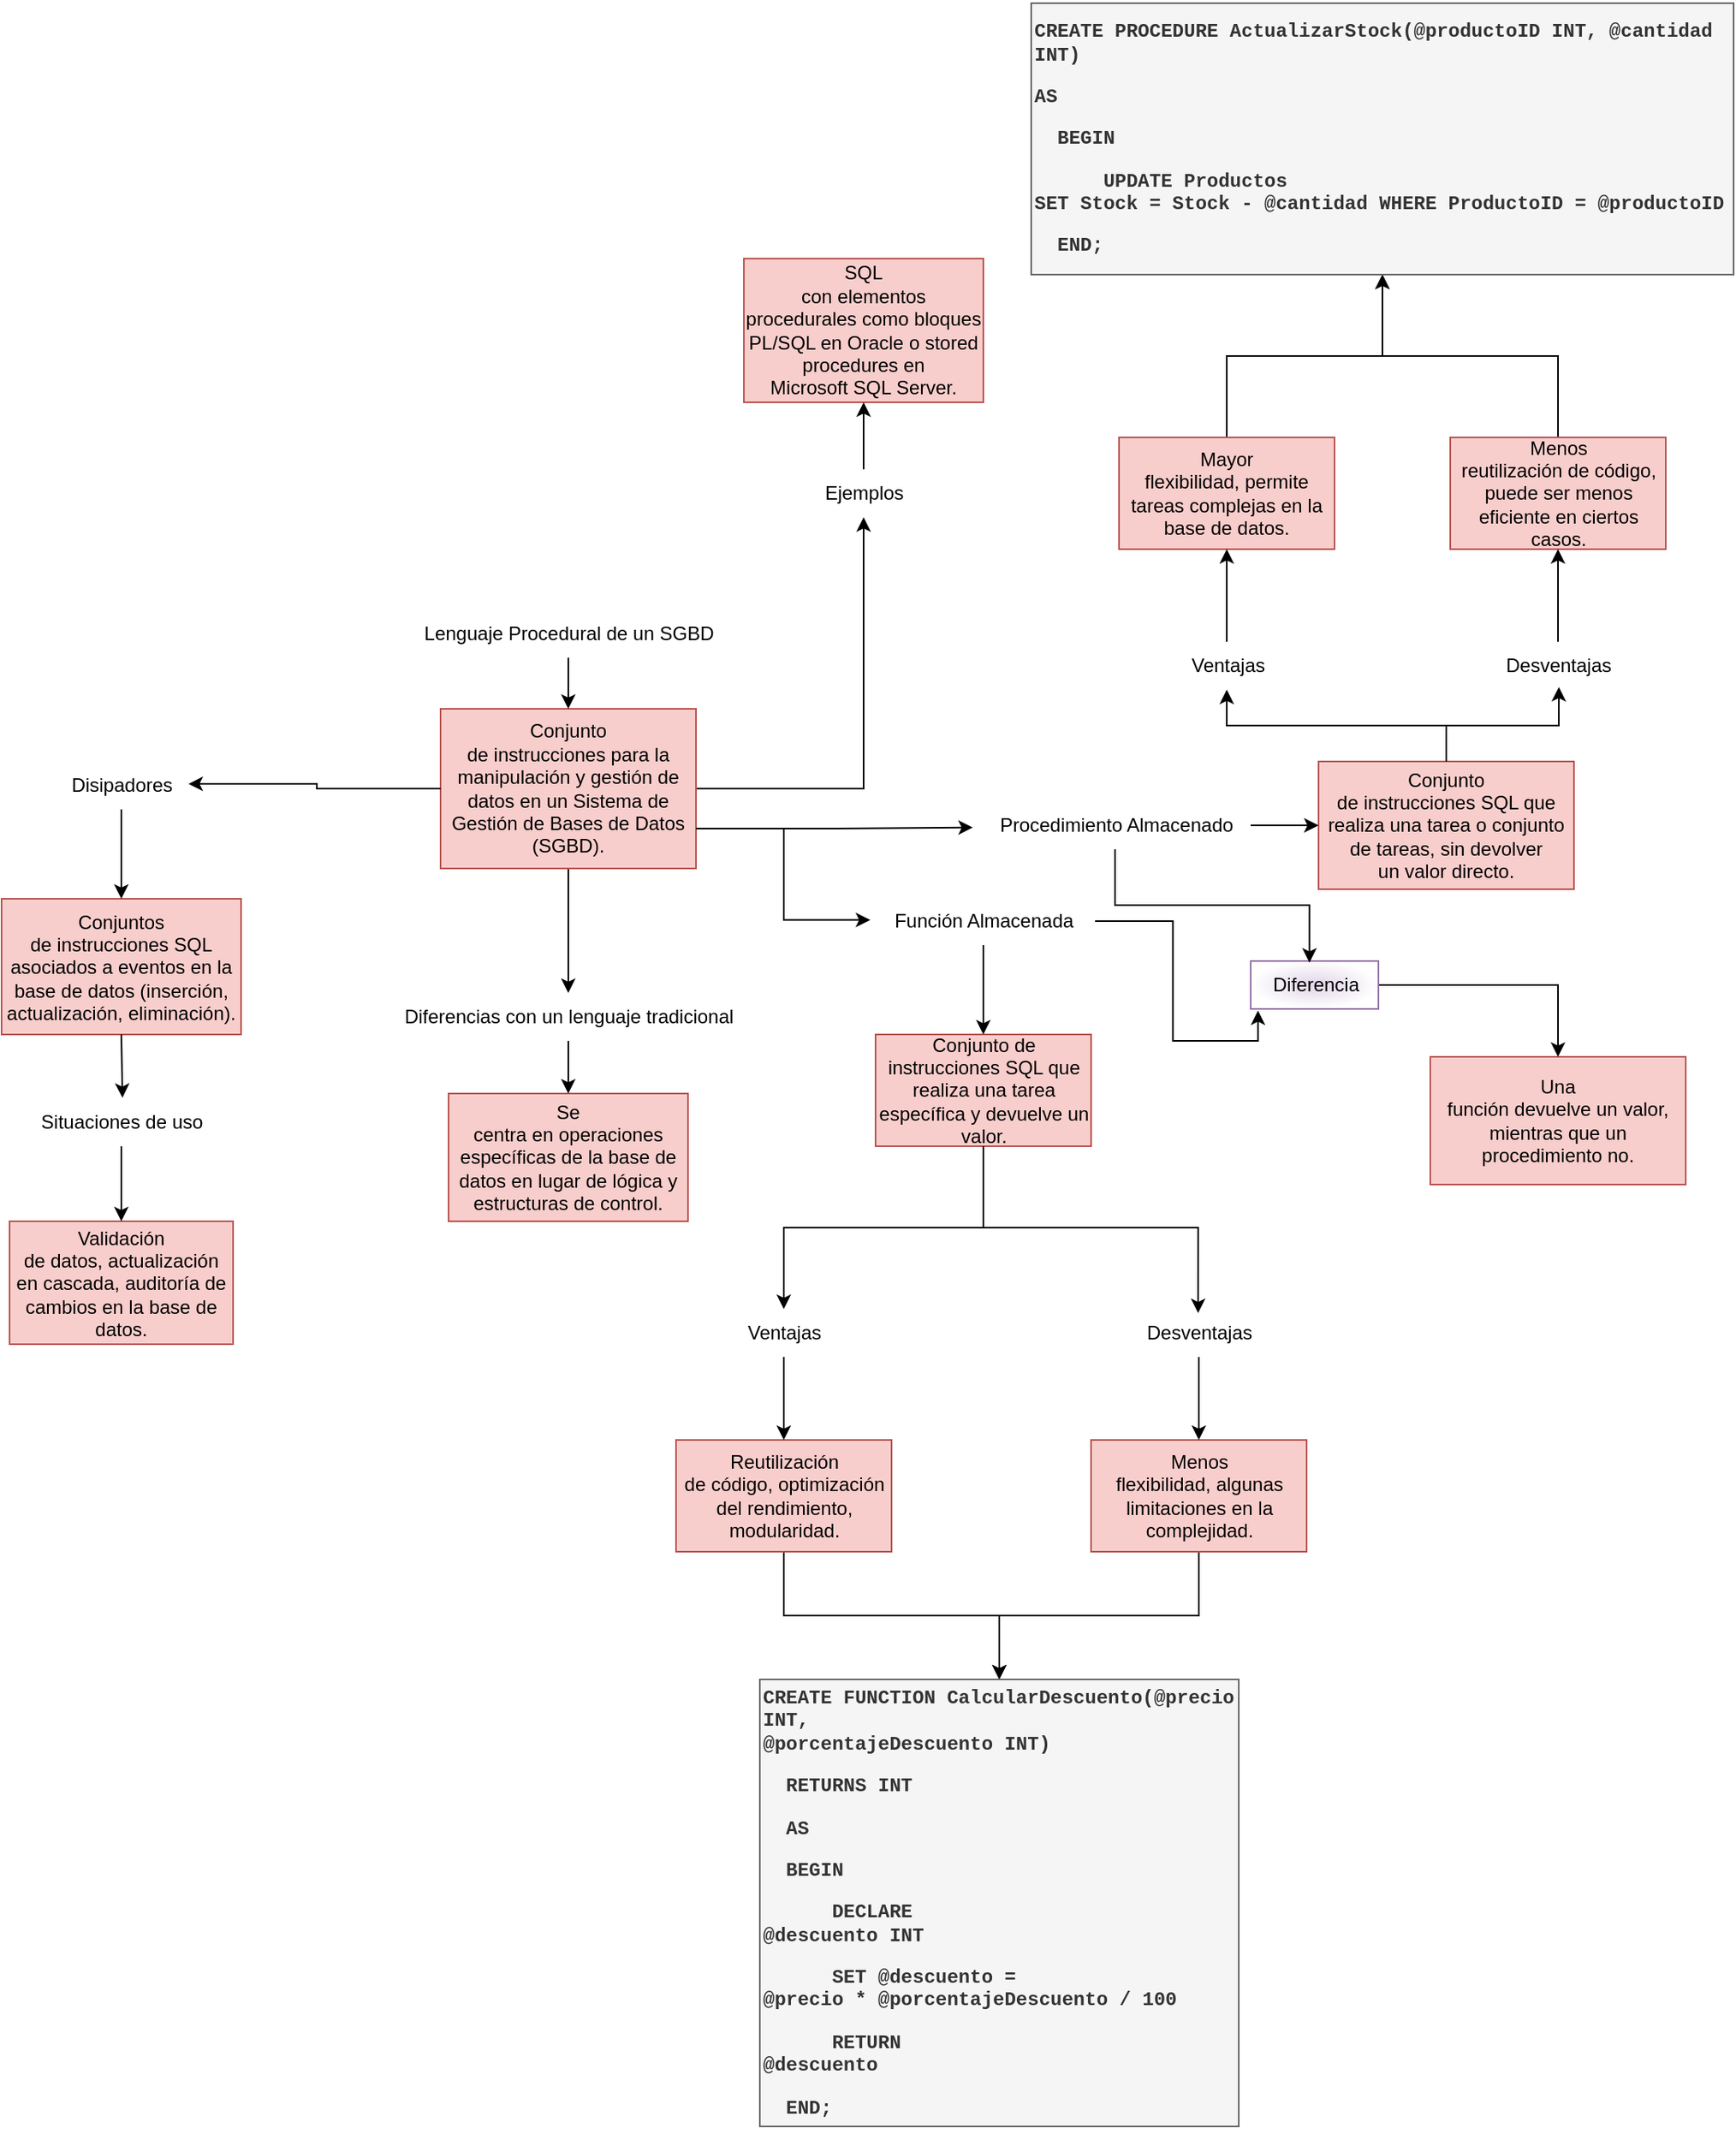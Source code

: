 <mxfile version="22.1.2" type="github">
  <diagram name="Página-1" id="FGyZLgKdgZYi1QoDUFZj">
    <mxGraphModel dx="1227" dy="1884" grid="1" gridSize="10" guides="1" tooltips="1" connect="1" arrows="1" fold="1" page="1" pageScale="1" pageWidth="1920" pageHeight="1200" math="0" shadow="0">
      <root>
        <mxCell id="0" />
        <mxCell id="1" parent="0" />
        <mxCell id="u6C_-ezJw3tM4qsvcUGR-8" style="edgeStyle=orthogonalEdgeStyle;rounded=0;orthogonalLoop=1;jettySize=auto;html=1;" edge="1" parent="1" source="u6C_-ezJw3tM4qsvcUGR-1" target="u6C_-ezJw3tM4qsvcUGR-4">
          <mxGeometry relative="1" as="geometry" />
        </mxCell>
        <mxCell id="u6C_-ezJw3tM4qsvcUGR-42" style="edgeStyle=orthogonalEdgeStyle;rounded=0;orthogonalLoop=1;jettySize=auto;html=1;exitX=1;exitY=0.5;exitDx=0;exitDy=0;" edge="1" parent="1" source="u6C_-ezJw3tM4qsvcUGR-1" target="u6C_-ezJw3tM4qsvcUGR-10">
          <mxGeometry relative="1" as="geometry">
            <mxPoint x="650" y="160" as="targetPoint" />
          </mxGeometry>
        </mxCell>
        <mxCell id="u6C_-ezJw3tM4qsvcUGR-44" style="edgeStyle=orthogonalEdgeStyle;rounded=0;orthogonalLoop=1;jettySize=auto;html=1;exitX=1;exitY=0.75;exitDx=0;exitDy=0;entryX=-0.024;entryY=0.544;entryDx=0;entryDy=0;entryPerimeter=0;" edge="1" parent="1" source="u6C_-ezJw3tM4qsvcUGR-1" target="u6C_-ezJw3tM4qsvcUGR-23">
          <mxGeometry relative="1" as="geometry">
            <mxPoint x="890" y="150" as="targetPoint" />
          </mxGeometry>
        </mxCell>
        <mxCell id="u6C_-ezJw3tM4qsvcUGR-1" value="Conjunto&lt;br/&gt;de instrucciones para la manipulación y gestión de datos en un Sistema de&lt;br/&gt;Gestión de Bases de Datos (SGBD)." style="rounded=0;whiteSpace=wrap;html=1;fillColor=#f8cecc;strokeColor=#b85450;" vertex="1" parent="1">
          <mxGeometry x="340" y="132" width="160" height="100" as="geometry" />
        </mxCell>
        <mxCell id="u6C_-ezJw3tM4qsvcUGR-6" style="edgeStyle=orthogonalEdgeStyle;rounded=0;orthogonalLoop=1;jettySize=auto;html=1;" edge="1" parent="1" source="u6C_-ezJw3tM4qsvcUGR-2" target="u6C_-ezJw3tM4qsvcUGR-1">
          <mxGeometry relative="1" as="geometry" />
        </mxCell>
        <mxCell id="u6C_-ezJw3tM4qsvcUGR-2" value="Lenguaje Procedural de un SGBD" style="text;html=1;align=center;verticalAlign=middle;resizable=0;points=[];autosize=1;strokeColor=none;fillColor=none;" vertex="1" parent="1">
          <mxGeometry x="320" y="70" width="200" height="30" as="geometry" />
        </mxCell>
        <mxCell id="u6C_-ezJw3tM4qsvcUGR-3" value="Se&lt;br/&gt;centra en operaciones específicas de la base de datos en lugar de lógica y&lt;br/&gt;estructuras de control." style="rounded=0;whiteSpace=wrap;html=1;fillColor=#f8cecc;strokeColor=#b85450;" vertex="1" parent="1">
          <mxGeometry x="345" y="373" width="150" height="80" as="geometry" />
        </mxCell>
        <mxCell id="u6C_-ezJw3tM4qsvcUGR-5" style="edgeStyle=orthogonalEdgeStyle;rounded=0;orthogonalLoop=1;jettySize=auto;html=1;entryX=0.5;entryY=0;entryDx=0;entryDy=0;" edge="1" parent="1" source="u6C_-ezJw3tM4qsvcUGR-4" target="u6C_-ezJw3tM4qsvcUGR-3">
          <mxGeometry relative="1" as="geometry" />
        </mxCell>
        <mxCell id="u6C_-ezJw3tM4qsvcUGR-4" value="Diferencias con un lenguaje tradicional" style="text;html=1;align=center;verticalAlign=middle;resizable=0;points=[];autosize=1;strokeColor=none;fillColor=none;" vertex="1" parent="1">
          <mxGeometry x="305" y="310" width="230" height="30" as="geometry" />
        </mxCell>
        <mxCell id="u6C_-ezJw3tM4qsvcUGR-9" value="SQL&lt;br/&gt;con elementos procedurales como bloques PL/SQL en Oracle o stored procedures en&lt;br/&gt;Microsoft SQL Server." style="rounded=0;whiteSpace=wrap;html=1;fillColor=#f8cecc;strokeColor=#b85450;" vertex="1" parent="1">
          <mxGeometry x="530" y="-150" width="150" height="90" as="geometry" />
        </mxCell>
        <mxCell id="u6C_-ezJw3tM4qsvcUGR-11" style="edgeStyle=orthogonalEdgeStyle;rounded=0;orthogonalLoop=1;jettySize=auto;html=1;entryX=0.5;entryY=1;entryDx=0;entryDy=0;" edge="1" parent="1" source="u6C_-ezJw3tM4qsvcUGR-10" target="u6C_-ezJw3tM4qsvcUGR-9">
          <mxGeometry relative="1" as="geometry" />
        </mxCell>
        <mxCell id="u6C_-ezJw3tM4qsvcUGR-10" value="Ejemplos" style="text;html=1;align=center;verticalAlign=middle;resizable=0;points=[];autosize=1;strokeColor=none;fillColor=none;" vertex="1" parent="1">
          <mxGeometry x="570" y="-18" width="70" height="30" as="geometry" />
        </mxCell>
        <mxCell id="u6C_-ezJw3tM4qsvcUGR-51" style="edgeStyle=orthogonalEdgeStyle;rounded=0;orthogonalLoop=1;jettySize=auto;html=1;exitX=0.5;exitY=1;exitDx=0;exitDy=0;" edge="1" parent="1" source="u6C_-ezJw3tM4qsvcUGR-12" target="u6C_-ezJw3tM4qsvcUGR-16">
          <mxGeometry relative="1" as="geometry" />
        </mxCell>
        <mxCell id="u6C_-ezJw3tM4qsvcUGR-12" value="&lt;p class=&quot;MsoNormal&quot;&gt;Conjunto de instrucciones SQL que realiza una tarea&lt;br/&gt;específica y devuelve un valor.&lt;/p&gt;" style="rounded=0;whiteSpace=wrap;html=1;fillColor=#f8cecc;strokeColor=#b85450;" vertex="1" parent="1">
          <mxGeometry x="612.5" y="336" width="135" height="70" as="geometry" />
        </mxCell>
        <mxCell id="u6C_-ezJw3tM4qsvcUGR-14" style="edgeStyle=orthogonalEdgeStyle;rounded=0;orthogonalLoop=1;jettySize=auto;html=1;entryX=0.5;entryY=0;entryDx=0;entryDy=0;" edge="1" parent="1" source="u6C_-ezJw3tM4qsvcUGR-13" target="u6C_-ezJw3tM4qsvcUGR-12">
          <mxGeometry relative="1" as="geometry" />
        </mxCell>
        <mxCell id="u6C_-ezJw3tM4qsvcUGR-13" value="Función Almacenada" style="text;html=1;align=center;verticalAlign=middle;resizable=0;points=[];autosize=1;strokeColor=none;fillColor=none;" vertex="1" parent="1">
          <mxGeometry x="610" y="250" width="140" height="30" as="geometry" />
        </mxCell>
        <mxCell id="u6C_-ezJw3tM4qsvcUGR-53" style="edgeStyle=orthogonalEdgeStyle;rounded=0;orthogonalLoop=1;jettySize=auto;html=1;exitX=0.5;exitY=1;exitDx=0;exitDy=0;" edge="1" parent="1" source="u6C_-ezJw3tM4qsvcUGR-15" target="u6C_-ezJw3tM4qsvcUGR-21">
          <mxGeometry relative="1" as="geometry" />
        </mxCell>
        <mxCell id="u6C_-ezJw3tM4qsvcUGR-15" value="&lt;p class=&quot;MsoNormal&quot;&gt;Reutilización&lt;br/&gt;de código, optimización del rendimiento, modularidad.&lt;br&gt;&lt;/p&gt;" style="rounded=0;whiteSpace=wrap;html=1;fillColor=#f8cecc;strokeColor=#b85450;" vertex="1" parent="1">
          <mxGeometry x="487.5" y="590" width="135" height="70" as="geometry" />
        </mxCell>
        <mxCell id="u6C_-ezJw3tM4qsvcUGR-17" style="edgeStyle=orthogonalEdgeStyle;rounded=0;orthogonalLoop=1;jettySize=auto;html=1;entryX=0.5;entryY=0;entryDx=0;entryDy=0;" edge="1" parent="1" source="u6C_-ezJw3tM4qsvcUGR-16" target="u6C_-ezJw3tM4qsvcUGR-15">
          <mxGeometry relative="1" as="geometry" />
        </mxCell>
        <mxCell id="u6C_-ezJw3tM4qsvcUGR-16" value="Ventajas" style="text;html=1;align=center;verticalAlign=middle;resizable=0;points=[];autosize=1;strokeColor=none;fillColor=none;" vertex="1" parent="1">
          <mxGeometry x="520" y="508" width="70" height="30" as="geometry" />
        </mxCell>
        <mxCell id="u6C_-ezJw3tM4qsvcUGR-54" style="edgeStyle=orthogonalEdgeStyle;rounded=0;orthogonalLoop=1;jettySize=auto;html=1;exitX=0.5;exitY=1;exitDx=0;exitDy=0;entryX=0.5;entryY=0;entryDx=0;entryDy=0;" edge="1" parent="1" source="u6C_-ezJw3tM4qsvcUGR-18" target="u6C_-ezJw3tM4qsvcUGR-21">
          <mxGeometry relative="1" as="geometry">
            <mxPoint x="710" y="730" as="targetPoint" />
          </mxGeometry>
        </mxCell>
        <mxCell id="u6C_-ezJw3tM4qsvcUGR-18" value="&lt;p class=&quot;MsoNormal&quot;&gt;Menos&lt;br/&gt;flexibilidad, algunas limitaciones en la complejidad.&lt;br&gt;&lt;/p&gt;" style="rounded=0;whiteSpace=wrap;html=1;fillColor=#f8cecc;strokeColor=#b85450;" vertex="1" parent="1">
          <mxGeometry x="747.5" y="590" width="135" height="70" as="geometry" />
        </mxCell>
        <mxCell id="u6C_-ezJw3tM4qsvcUGR-20" style="edgeStyle=orthogonalEdgeStyle;rounded=0;orthogonalLoop=1;jettySize=auto;html=1;entryX=0.5;entryY=0;entryDx=0;entryDy=0;" edge="1" parent="1" source="u6C_-ezJw3tM4qsvcUGR-19" target="u6C_-ezJw3tM4qsvcUGR-18">
          <mxGeometry relative="1" as="geometry" />
        </mxCell>
        <mxCell id="u6C_-ezJw3tM4qsvcUGR-19" value="Desventajas" style="text;html=1;align=center;verticalAlign=middle;resizable=0;points=[];autosize=1;strokeColor=none;fillColor=none;" vertex="1" parent="1">
          <mxGeometry x="770" y="508" width="90" height="30" as="geometry" />
        </mxCell>
        <mxCell id="u6C_-ezJw3tM4qsvcUGR-21" value="&lt;p class=&quot;MsoNormal&quot;&gt;CREATE FUNCTION CalcularDescuento(@precio INT,&lt;br&gt;@porcentajeDescuento INT)&lt;/p&gt;&lt;p class=&quot;MsoNormal&quot;&gt;&amp;nbsp; RETURNS INT&lt;/p&gt;&lt;p class=&quot;MsoNormal&quot;&gt;&amp;nbsp; AS&lt;/p&gt;&lt;p class=&quot;MsoNormal&quot;&gt;&amp;nbsp; BEGIN&lt;/p&gt;&lt;p class=&quot;MsoNormal&quot;&gt;&amp;nbsp;&amp;nbsp;&amp;nbsp;&amp;nbsp;&amp;nbsp; DECLARE&lt;br&gt;@descuento INT&lt;/p&gt;&lt;p class=&quot;MsoNormal&quot;&gt;&amp;nbsp;&amp;nbsp;&amp;nbsp;&amp;nbsp;&amp;nbsp; SET @descuento =&lt;br&gt;@precio * @porcentajeDescuento / 100&lt;/p&gt;&lt;p class=&quot;MsoNormal&quot;&gt;&amp;nbsp;&amp;nbsp;&amp;nbsp;&amp;nbsp;&amp;nbsp; RETURN&lt;br&gt;@descuento&lt;/p&gt;&lt;p class=&quot;MsoNormal&quot;&gt;&lt;span style=&quot;background-color: initial;&quot;&gt;&amp;nbsp; END;&lt;/span&gt;&lt;/p&gt;" style="rounded=0;whiteSpace=wrap;html=1;fillColor=#f5f5f5;strokeColor=#666666;fontColor=#333333;align=left;fontFamily=Courier New;fontStyle=1" vertex="1" parent="1">
          <mxGeometry x="540" y="740" width="300" height="280" as="geometry" />
        </mxCell>
        <mxCell id="u6C_-ezJw3tM4qsvcUGR-45" style="edgeStyle=orthogonalEdgeStyle;rounded=0;orthogonalLoop=1;jettySize=auto;html=1;exitX=0.5;exitY=0;exitDx=0;exitDy=0;" edge="1" parent="1" source="u6C_-ezJw3tM4qsvcUGR-22" target="u6C_-ezJw3tM4qsvcUGR-27">
          <mxGeometry relative="1" as="geometry" />
        </mxCell>
        <mxCell id="u6C_-ezJw3tM4qsvcUGR-22" value="&lt;p class=&quot;MsoNormal&quot;&gt;Conjunto&lt;br/&gt;de instrucciones SQL que realiza una tarea o conjunto de tareas, sin devolver&lt;br/&gt;un valor directo.&lt;br&gt;&lt;/p&gt;" style="rounded=0;whiteSpace=wrap;html=1;fillColor=#f8cecc;strokeColor=#b85450;" vertex="1" parent="1">
          <mxGeometry x="890" y="165" width="160" height="80" as="geometry" />
        </mxCell>
        <mxCell id="u6C_-ezJw3tM4qsvcUGR-24" style="edgeStyle=orthogonalEdgeStyle;rounded=0;orthogonalLoop=1;jettySize=auto;html=1;entryX=0;entryY=0.5;entryDx=0;entryDy=0;" edge="1" parent="1" source="u6C_-ezJw3tM4qsvcUGR-23" target="u6C_-ezJw3tM4qsvcUGR-22">
          <mxGeometry relative="1" as="geometry" />
        </mxCell>
        <mxCell id="u6C_-ezJw3tM4qsvcUGR-23" value="Procedimiento Almacenado" style="text;html=1;align=center;verticalAlign=middle;resizable=0;points=[];autosize=1;strokeColor=none;fillColor=none;" vertex="1" parent="1">
          <mxGeometry x="677.5" y="190" width="170" height="30" as="geometry" />
        </mxCell>
        <mxCell id="u6C_-ezJw3tM4qsvcUGR-47" style="edgeStyle=orthogonalEdgeStyle;rounded=0;orthogonalLoop=1;jettySize=auto;html=1;exitX=0.5;exitY=0;exitDx=0;exitDy=0;entryX=0.5;entryY=1;entryDx=0;entryDy=0;" edge="1" parent="1" source="u6C_-ezJw3tM4qsvcUGR-25" target="u6C_-ezJw3tM4qsvcUGR-31">
          <mxGeometry relative="1" as="geometry" />
        </mxCell>
        <mxCell id="u6C_-ezJw3tM4qsvcUGR-25" value="&lt;p class=&quot;MsoNormal&quot;&gt;Mayor&lt;br/&gt;flexibilidad, permite tareas complejas en la base de datos.&lt;br&gt;&lt;/p&gt;" style="rounded=0;whiteSpace=wrap;html=1;fillColor=#f8cecc;strokeColor=#b85450;" vertex="1" parent="1">
          <mxGeometry x="765" y="-38" width="135" height="70" as="geometry" />
        </mxCell>
        <mxCell id="u6C_-ezJw3tM4qsvcUGR-26" style="edgeStyle=orthogonalEdgeStyle;rounded=0;orthogonalLoop=1;jettySize=auto;html=1;entryX=0.5;entryY=1;entryDx=0;entryDy=0;" edge="1" parent="1" source="u6C_-ezJw3tM4qsvcUGR-27" target="u6C_-ezJw3tM4qsvcUGR-25">
          <mxGeometry relative="1" as="geometry" />
        </mxCell>
        <mxCell id="u6C_-ezJw3tM4qsvcUGR-27" value="Ventajas" style="text;html=1;align=center;verticalAlign=middle;resizable=0;points=[];autosize=1;strokeColor=none;fillColor=none;" vertex="1" parent="1">
          <mxGeometry x="797.5" y="90" width="70" height="30" as="geometry" />
        </mxCell>
        <mxCell id="u6C_-ezJw3tM4qsvcUGR-48" style="edgeStyle=orthogonalEdgeStyle;rounded=0;orthogonalLoop=1;jettySize=auto;html=1;exitX=0.5;exitY=0;exitDx=0;exitDy=0;entryX=0.5;entryY=1;entryDx=0;entryDy=0;" edge="1" parent="1" source="u6C_-ezJw3tM4qsvcUGR-28" target="u6C_-ezJw3tM4qsvcUGR-31">
          <mxGeometry relative="1" as="geometry">
            <mxPoint x="1040" y="-130" as="targetPoint" />
          </mxGeometry>
        </mxCell>
        <mxCell id="u6C_-ezJw3tM4qsvcUGR-28" value="&lt;p class=&quot;MsoNormal&quot;&gt;Menos&lt;br/&gt;reutilización de código, puede ser menos eficiente en ciertos casos.&lt;br&gt;&lt;/p&gt;" style="rounded=0;whiteSpace=wrap;html=1;fillColor=#f8cecc;strokeColor=#b85450;" vertex="1" parent="1">
          <mxGeometry x="972.5" y="-38" width="135" height="70" as="geometry" />
        </mxCell>
        <mxCell id="u6C_-ezJw3tM4qsvcUGR-29" style="edgeStyle=orthogonalEdgeStyle;rounded=0;orthogonalLoop=1;jettySize=auto;html=1;entryX=0.5;entryY=1;entryDx=0;entryDy=0;" edge="1" parent="1" source="u6C_-ezJw3tM4qsvcUGR-30" target="u6C_-ezJw3tM4qsvcUGR-28">
          <mxGeometry relative="1" as="geometry" />
        </mxCell>
        <mxCell id="u6C_-ezJw3tM4qsvcUGR-30" value="Desventajas" style="text;html=1;align=center;verticalAlign=middle;resizable=0;points=[];autosize=1;strokeColor=none;fillColor=none;" vertex="1" parent="1">
          <mxGeometry x="995" y="90" width="90" height="30" as="geometry" />
        </mxCell>
        <mxCell id="u6C_-ezJw3tM4qsvcUGR-31" value="&lt;p class=&quot;MsoNormal&quot;&gt;CREATE PROCEDURE ActualizarStock(@productoID INT, @cantidad&lt;br&gt;INT)&lt;/p&gt;&lt;p class=&quot;MsoNormal&quot;&gt;&lt;span style=&quot;background-color: initial;&quot;&gt;AS&lt;/span&gt;&lt;/p&gt;&lt;p class=&quot;MsoNormal&quot;&gt;&amp;nbsp; BEGIN&lt;/p&gt;&lt;p class=&quot;MsoNormal&quot;&gt;&amp;nbsp;&amp;nbsp;&amp;nbsp;&amp;nbsp;&amp;nbsp; UPDATE Productos&lt;br&gt;SET Stock = Stock - @cantidad WHERE ProductoID = @productoID&lt;/p&gt;&lt;p class=&quot;MsoNormal&quot;&gt;&amp;nbsp; END;&lt;/p&gt;" style="rounded=0;whiteSpace=wrap;html=1;fillColor=#f5f5f5;strokeColor=#666666;fontColor=#333333;fontFamily=Courier New;align=left;fontStyle=1" vertex="1" parent="1">
          <mxGeometry x="710" y="-310" width="440" height="170" as="geometry" />
        </mxCell>
        <mxCell id="u6C_-ezJw3tM4qsvcUGR-32" value="&lt;p class=&quot;MsoNormal&quot;&gt;Una&lt;br/&gt;función devuelve un valor, mientras que un procedimiento no.&lt;br&gt;&lt;/p&gt;" style="rounded=0;whiteSpace=wrap;html=1;fillColor=#f8cecc;strokeColor=#b85450;" vertex="1" parent="1">
          <mxGeometry x="960" y="350" width="160" height="80" as="geometry" />
        </mxCell>
        <mxCell id="u6C_-ezJw3tM4qsvcUGR-34" style="edgeStyle=orthogonalEdgeStyle;rounded=0;orthogonalLoop=1;jettySize=auto;html=1;" edge="1" parent="1" source="u6C_-ezJw3tM4qsvcUGR-33" target="u6C_-ezJw3tM4qsvcUGR-32">
          <mxGeometry relative="1" as="geometry" />
        </mxCell>
        <mxCell id="u6C_-ezJw3tM4qsvcUGR-33" value="Diferencia" style="text;html=1;align=center;verticalAlign=middle;resizable=0;points=[];autosize=1;fillColor=#e1d5e7;strokeColor=#9673a6;gradientColor=#ffffff;gradientDirection=radial;" vertex="1" parent="1">
          <mxGeometry x="847.5" y="290" width="80" height="30" as="geometry" />
        </mxCell>
        <mxCell id="u6C_-ezJw3tM4qsvcUGR-35" value="Conjuntos&lt;br/&gt;de instrucciones SQL asociados a eventos en la base de datos (inserción,&lt;br/&gt;actualización, eliminación)." style="rounded=0;whiteSpace=wrap;html=1;fillColor=#f8cecc;strokeColor=#b85450;" vertex="1" parent="1">
          <mxGeometry x="65" y="251" width="150" height="85" as="geometry" />
        </mxCell>
        <mxCell id="u6C_-ezJw3tM4qsvcUGR-37" style="edgeStyle=orthogonalEdgeStyle;rounded=0;orthogonalLoop=1;jettySize=auto;html=1;entryX=0.5;entryY=0;entryDx=0;entryDy=0;" edge="1" parent="1" source="u6C_-ezJw3tM4qsvcUGR-36" target="u6C_-ezJw3tM4qsvcUGR-35">
          <mxGeometry relative="1" as="geometry" />
        </mxCell>
        <mxCell id="u6C_-ezJw3tM4qsvcUGR-36" value="Disipadores" style="text;html=1;align=center;verticalAlign=middle;resizable=0;points=[];autosize=1;strokeColor=none;fillColor=none;" vertex="1" parent="1">
          <mxGeometry x="95" y="165" width="90" height="30" as="geometry" />
        </mxCell>
        <mxCell id="u6C_-ezJw3tM4qsvcUGR-39" value="Validación&lt;br/&gt;de datos, actualización en cascada, auditoría de cambios en la base de datos." style="rounded=0;whiteSpace=wrap;html=1;fillColor=#f8cecc;strokeColor=#b85450;" vertex="1" parent="1">
          <mxGeometry x="70" y="453" width="140" height="77" as="geometry" />
        </mxCell>
        <mxCell id="u6C_-ezJw3tM4qsvcUGR-40" style="edgeStyle=orthogonalEdgeStyle;rounded=0;orthogonalLoop=1;jettySize=auto;html=1;entryX=0.5;entryY=0;entryDx=0;entryDy=0;" edge="1" parent="1" source="u6C_-ezJw3tM4qsvcUGR-41" target="u6C_-ezJw3tM4qsvcUGR-39">
          <mxGeometry relative="1" as="geometry" />
        </mxCell>
        <mxCell id="u6C_-ezJw3tM4qsvcUGR-41" value="Situaciones de uso" style="text;html=1;align=center;verticalAlign=middle;resizable=0;points=[];autosize=1;strokeColor=none;fillColor=none;" vertex="1" parent="1">
          <mxGeometry x="80" y="376" width="120" height="30" as="geometry" />
        </mxCell>
        <mxCell id="u6C_-ezJw3tM4qsvcUGR-43" style="edgeStyle=orthogonalEdgeStyle;rounded=0;orthogonalLoop=1;jettySize=auto;html=1;exitX=1;exitY=0.75;exitDx=0;exitDy=0;entryX=-0.006;entryY=0.475;entryDx=0;entryDy=0;entryPerimeter=0;" edge="1" parent="1" source="u6C_-ezJw3tM4qsvcUGR-1" target="u6C_-ezJw3tM4qsvcUGR-13">
          <mxGeometry relative="1" as="geometry" />
        </mxCell>
        <mxCell id="u6C_-ezJw3tM4qsvcUGR-46" style="edgeStyle=orthogonalEdgeStyle;rounded=0;orthogonalLoop=1;jettySize=auto;html=1;exitX=0.5;exitY=0;exitDx=0;exitDy=0;entryX=0.506;entryY=0.944;entryDx=0;entryDy=0;entryPerimeter=0;" edge="1" parent="1" source="u6C_-ezJw3tM4qsvcUGR-22" target="u6C_-ezJw3tM4qsvcUGR-30">
          <mxGeometry relative="1" as="geometry" />
        </mxCell>
        <mxCell id="u6C_-ezJw3tM4qsvcUGR-49" style="edgeStyle=orthogonalEdgeStyle;rounded=0;orthogonalLoop=1;jettySize=auto;html=1;entryX=0.46;entryY=0.033;entryDx=0;entryDy=0;entryPerimeter=0;" edge="1" parent="1" source="u6C_-ezJw3tM4qsvcUGR-23" target="u6C_-ezJw3tM4qsvcUGR-33">
          <mxGeometry relative="1" as="geometry" />
        </mxCell>
        <mxCell id="u6C_-ezJw3tM4qsvcUGR-50" style="edgeStyle=orthogonalEdgeStyle;rounded=0;orthogonalLoop=1;jettySize=auto;html=1;entryX=0.057;entryY=1.033;entryDx=0;entryDy=0;entryPerimeter=0;" edge="1" parent="1" source="u6C_-ezJw3tM4qsvcUGR-13" target="u6C_-ezJw3tM4qsvcUGR-33">
          <mxGeometry relative="1" as="geometry" />
        </mxCell>
        <mxCell id="u6C_-ezJw3tM4qsvcUGR-52" style="edgeStyle=orthogonalEdgeStyle;rounded=0;orthogonalLoop=1;jettySize=auto;html=1;exitX=0.5;exitY=1;exitDx=0;exitDy=0;entryX=0.495;entryY=0.084;entryDx=0;entryDy=0;entryPerimeter=0;" edge="1" parent="1" source="u6C_-ezJw3tM4qsvcUGR-12" target="u6C_-ezJw3tM4qsvcUGR-19">
          <mxGeometry relative="1" as="geometry" />
        </mxCell>
        <mxCell id="u6C_-ezJw3tM4qsvcUGR-55" style="edgeStyle=orthogonalEdgeStyle;rounded=0;orthogonalLoop=1;jettySize=auto;html=1;exitX=0.5;exitY=1;exitDx=0;exitDy=0;entryX=0.506;entryY=-0.011;entryDx=0;entryDy=0;entryPerimeter=0;" edge="1" parent="1" source="u6C_-ezJw3tM4qsvcUGR-35" target="u6C_-ezJw3tM4qsvcUGR-41">
          <mxGeometry relative="1" as="geometry" />
        </mxCell>
        <mxCell id="u6C_-ezJw3tM4qsvcUGR-56" style="edgeStyle=orthogonalEdgeStyle;rounded=0;orthogonalLoop=1;jettySize=auto;html=1;exitX=0;exitY=0.5;exitDx=0;exitDy=0;entryX=0.967;entryY=0.467;entryDx=0;entryDy=0;entryPerimeter=0;" edge="1" parent="1" source="u6C_-ezJw3tM4qsvcUGR-1" target="u6C_-ezJw3tM4qsvcUGR-36">
          <mxGeometry relative="1" as="geometry" />
        </mxCell>
      </root>
    </mxGraphModel>
  </diagram>
</mxfile>
